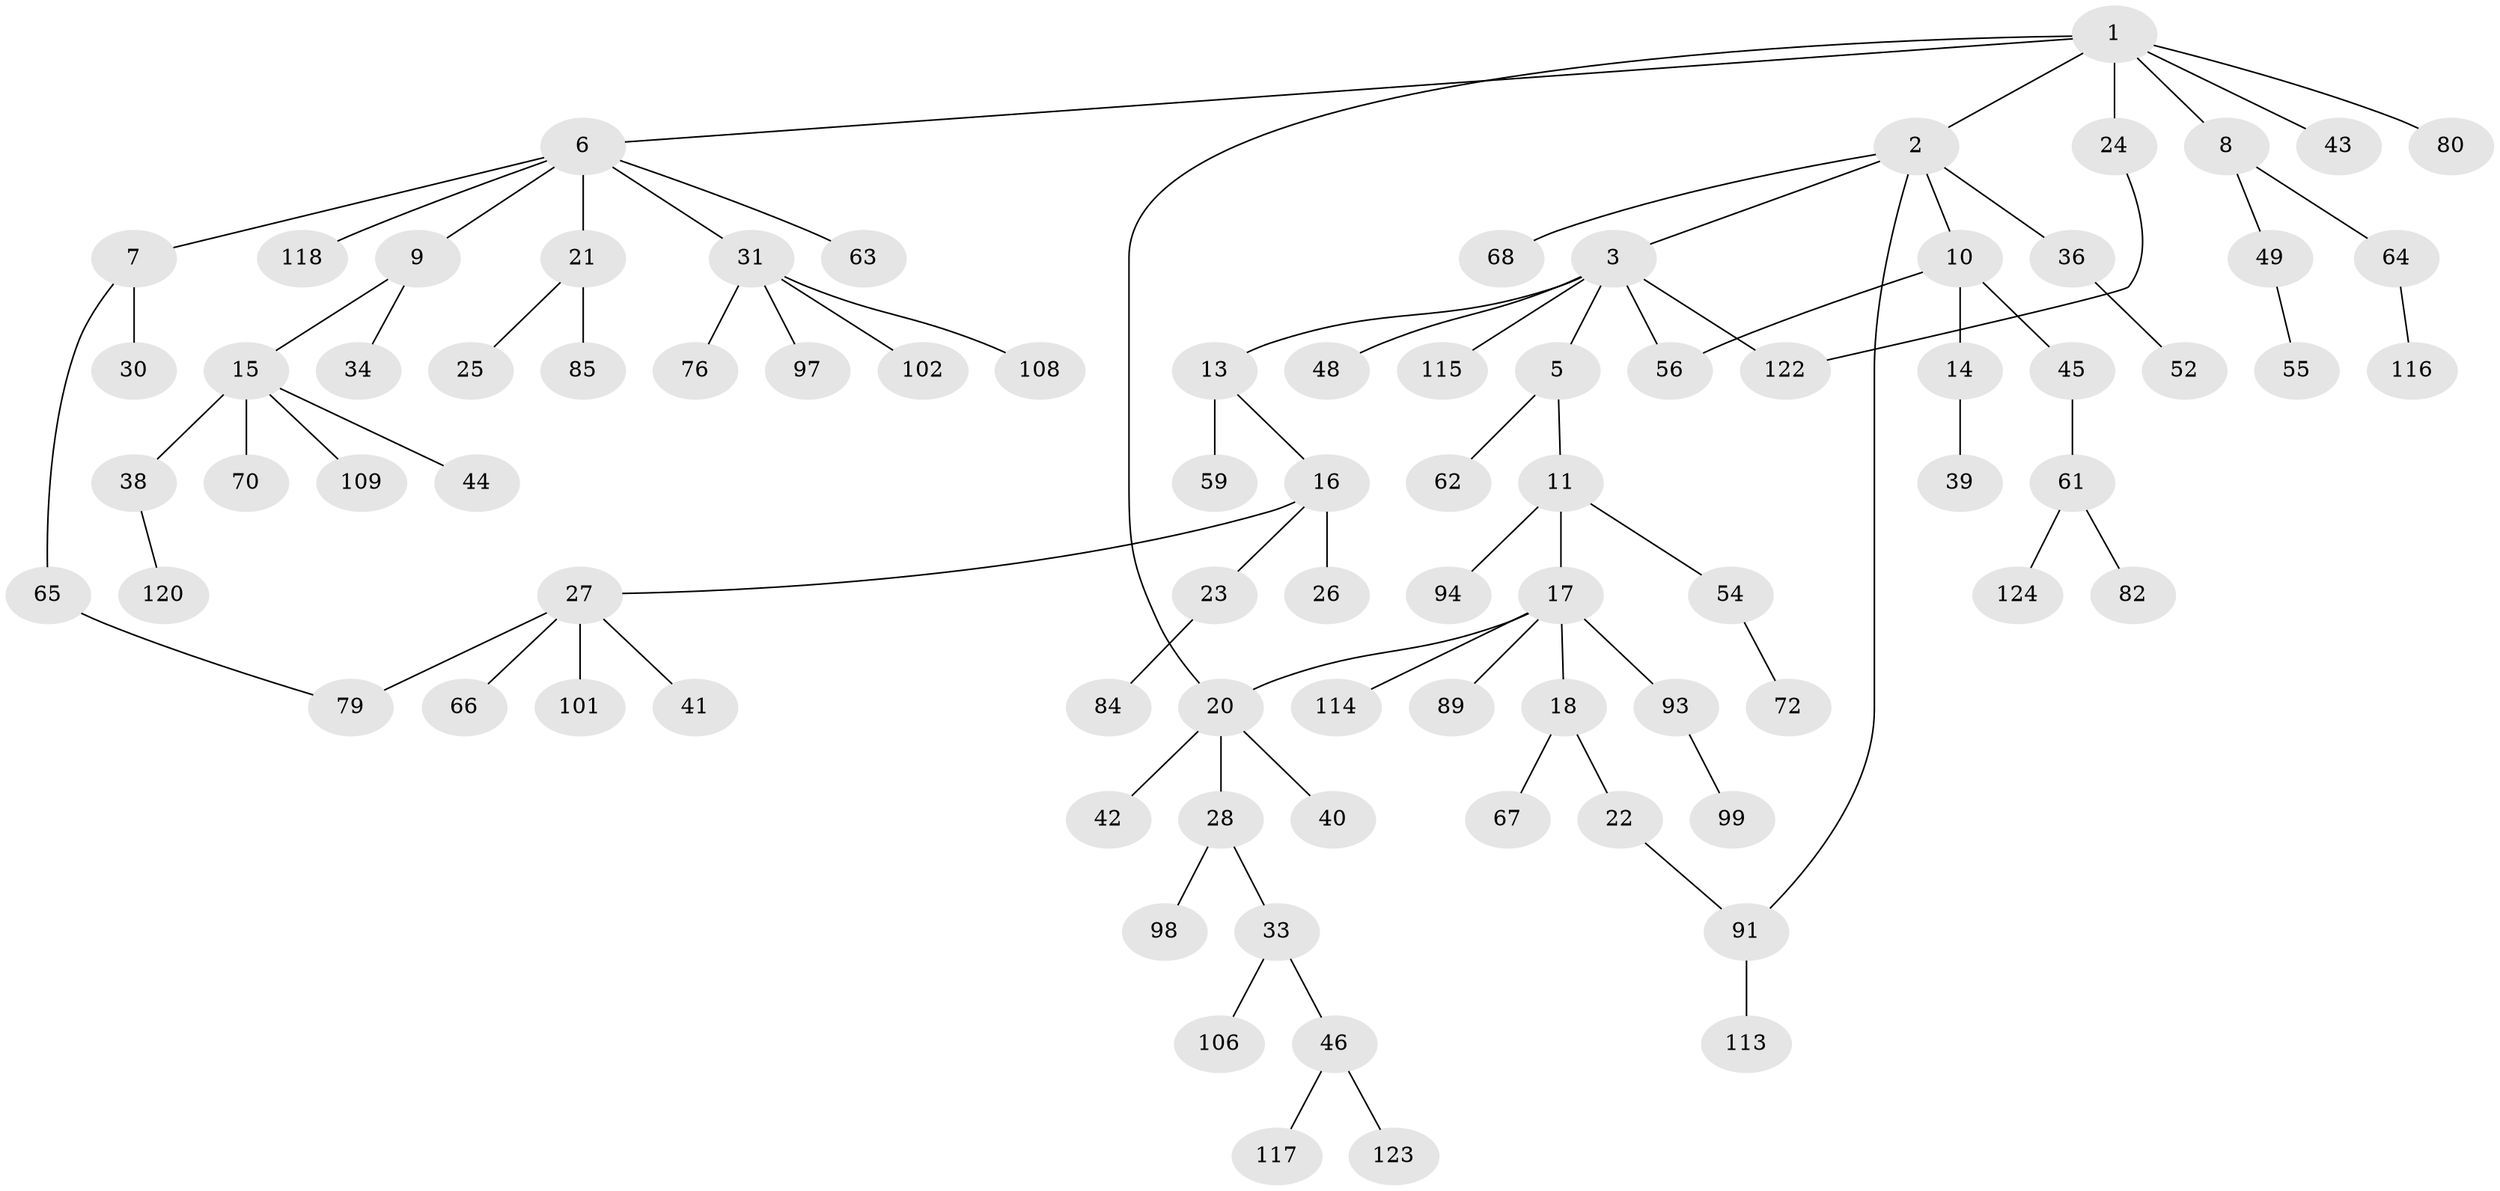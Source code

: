 // Generated by graph-tools (version 1.1) at 2025/23/03/03/25 07:23:30]
// undirected, 84 vertices, 88 edges
graph export_dot {
graph [start="1"]
  node [color=gray90,style=filled];
  1 [super="+4"];
  2 [super="+32"];
  3 [super="+71"];
  5 [super="+95"];
  6 [super="+60"];
  7;
  8 [super="+112"];
  9;
  10 [super="+37"];
  11 [super="+12"];
  13;
  14 [super="+77"];
  15 [super="+19"];
  16 [super="+47"];
  17 [super="+110"];
  18 [super="+87"];
  20 [super="+96"];
  21 [super="+50"];
  22 [super="+111"];
  23;
  24;
  25;
  26 [super="+88"];
  27 [super="+29"];
  28 [super="+86"];
  30 [super="+53"];
  31 [super="+35"];
  33;
  34 [super="+69"];
  36 [super="+74"];
  38 [super="+92"];
  39 [super="+57"];
  40 [super="+104"];
  41;
  42;
  43;
  44;
  45;
  46 [super="+51"];
  48;
  49 [super="+119"];
  52;
  54 [super="+83"];
  55 [super="+58"];
  56 [super="+100"];
  59 [super="+73"];
  61 [super="+81"];
  62;
  63;
  64 [super="+90"];
  65 [super="+75"];
  66 [super="+121"];
  67;
  68;
  70 [super="+78"];
  72;
  76 [super="+105"];
  79 [super="+126"];
  80;
  82 [super="+125"];
  84;
  85;
  89 [super="+107"];
  91 [super="+127"];
  93;
  94 [super="+103"];
  97;
  98;
  99;
  101;
  102;
  106;
  108;
  109;
  113;
  114;
  115;
  116;
  117;
  118;
  120;
  122;
  123;
  124;
  1 -- 2;
  1 -- 6;
  1 -- 8;
  1 -- 80;
  1 -- 24;
  1 -- 43;
  1 -- 20;
  2 -- 3;
  2 -- 10;
  2 -- 91;
  2 -- 36;
  2 -- 68;
  3 -- 5;
  3 -- 13;
  3 -- 48;
  3 -- 56;
  3 -- 115;
  3 -- 122;
  5 -- 11;
  5 -- 62;
  6 -- 7;
  6 -- 9;
  6 -- 21;
  6 -- 31;
  6 -- 118;
  6 -- 63;
  7 -- 30;
  7 -- 65;
  8 -- 49;
  8 -- 64;
  9 -- 15;
  9 -- 34;
  10 -- 14;
  10 -- 45;
  10 -- 56;
  11 -- 54;
  11 -- 17;
  11 -- 94;
  13 -- 16;
  13 -- 59;
  14 -- 39;
  15 -- 38;
  15 -- 44;
  15 -- 109;
  15 -- 70;
  16 -- 23;
  16 -- 26;
  16 -- 27;
  17 -- 18;
  17 -- 20;
  17 -- 89;
  17 -- 93;
  17 -- 114;
  18 -- 22;
  18 -- 67;
  20 -- 28;
  20 -- 40;
  20 -- 42;
  21 -- 25;
  21 -- 85;
  22 -- 91;
  23 -- 84;
  24 -- 122;
  27 -- 41;
  27 -- 66;
  27 -- 101;
  27 -- 79;
  28 -- 33;
  28 -- 98;
  31 -- 97;
  31 -- 102;
  31 -- 108;
  31 -- 76;
  33 -- 46;
  33 -- 106;
  36 -- 52;
  38 -- 120;
  45 -- 61;
  46 -- 117;
  46 -- 123;
  49 -- 55;
  54 -- 72;
  61 -- 124;
  61 -- 82;
  64 -- 116;
  65 -- 79;
  91 -- 113;
  93 -- 99;
}
